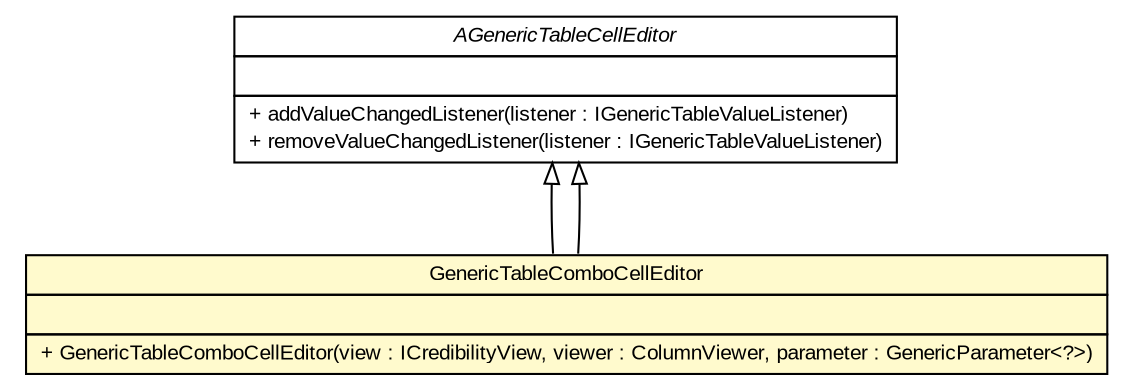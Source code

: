 #!/usr/local/bin/dot
#
# Class diagram 
# Generated by UMLGraph version R5_6-24-gf6e263 (http://www.umlgraph.org/)
#

digraph G {
	edge [fontname="arial",fontsize=10,labelfontname="arial",labelfontsize=10];
	node [fontname="arial",fontsize=10,shape=plaintext];
	nodesep=0.25;
	ranksep=0.5;
	// gov.sandia.cf.parts.viewer.editors.AGenericTableCellEditor
	c123382 [label=<<table title="gov.sandia.cf.parts.viewer.editors.AGenericTableCellEditor" border="0" cellborder="1" cellspacing="0" cellpadding="2" port="p" href="./AGenericTableCellEditor.html">
		<tr><td><table border="0" cellspacing="0" cellpadding="1">
<tr><td align="center" balign="center"><font face="arial italic"> AGenericTableCellEditor </font></td></tr>
		</table></td></tr>
		<tr><td><table border="0" cellspacing="0" cellpadding="1">
<tr><td align="left" balign="left">  </td></tr>
		</table></td></tr>
		<tr><td><table border="0" cellspacing="0" cellpadding="1">
<tr><td align="left" balign="left"> + addValueChangedListener(listener : IGenericTableValueListener) </td></tr>
<tr><td align="left" balign="left"> + removeValueChangedListener(listener : IGenericTableValueListener) </td></tr>
		</table></td></tr>
		</table>>, URL="./AGenericTableCellEditor.html", fontname="arial", fontcolor="black", fontsize=10.0];
	// gov.sandia.cf.parts.viewer.editors.GenericTableComboCellEditor
	c123389 [label=<<table title="gov.sandia.cf.parts.viewer.editors.GenericTableComboCellEditor" border="0" cellborder="1" cellspacing="0" cellpadding="2" port="p" bgcolor="lemonChiffon" href="./GenericTableComboCellEditor.html">
		<tr><td><table border="0" cellspacing="0" cellpadding="1">
<tr><td align="center" balign="center"> GenericTableComboCellEditor </td></tr>
		</table></td></tr>
		<tr><td><table border="0" cellspacing="0" cellpadding="1">
<tr><td align="left" balign="left">  </td></tr>
		</table></td></tr>
		<tr><td><table border="0" cellspacing="0" cellpadding="1">
<tr><td align="left" balign="left"> + GenericTableComboCellEditor(view : ICredibilityView, viewer : ColumnViewer, parameter : GenericParameter&lt;?&gt;) </td></tr>
		</table></td></tr>
		</table>>, URL="./GenericTableComboCellEditor.html", fontname="arial", fontcolor="black", fontsize=10.0];
	//gov.sandia.cf.parts.viewer.editors.GenericTableComboCellEditor extends gov.sandia.cf.parts.viewer.editors.AGenericTableCellEditor
	c123382:p -> c123389:p [dir=back,arrowtail=empty];
	//gov.sandia.cf.parts.viewer.editors.GenericTableComboCellEditor extends gov.sandia.cf.parts.viewer.editors.AGenericTableCellEditor
	c123382:p -> c123389:p [dir=back,arrowtail=empty];
}

